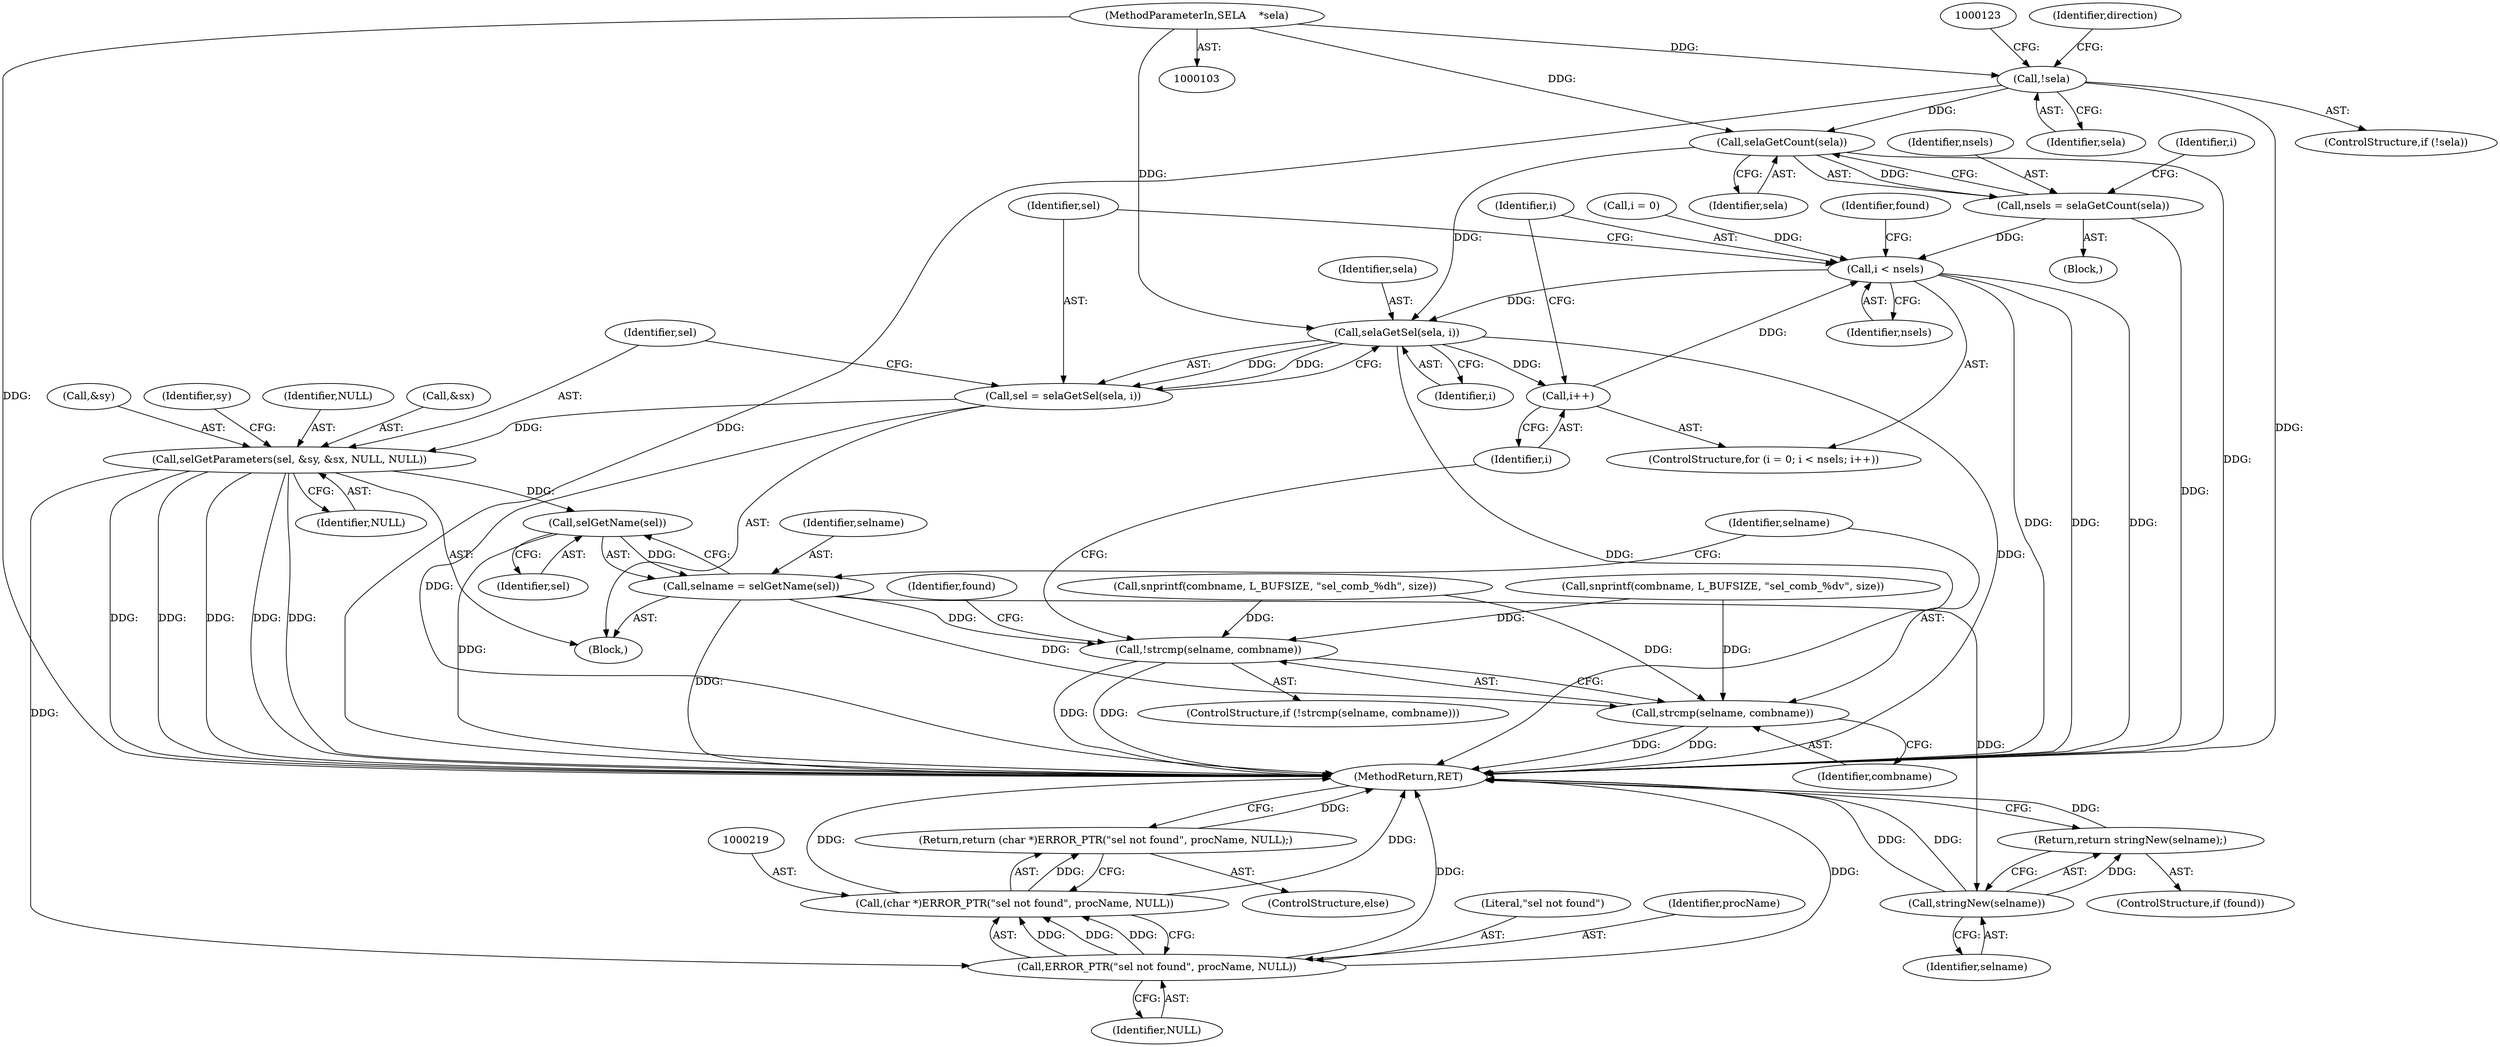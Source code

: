 digraph "0_leptonica_ee301cb2029db8a6289c5295daa42bba7715e99a_7@pointer" {
"1000119" [label="(Call,!sela)"];
"1000104" [label="(MethodParameterIn,SELA    *sela)"];
"1000163" [label="(Call,selaGetCount(sela))"];
"1000161" [label="(Call,nsels = selaGetCount(sela))"];
"1000169" [label="(Call,i < nsels)"];
"1000177" [label="(Call,selaGetSel(sela, i))"];
"1000172" [label="(Call,i++)"];
"1000175" [label="(Call,sel = selaGetSel(sela, i))"];
"1000180" [label="(Call,selGetParameters(sel, &sy, &sx, NULL, NULL))"];
"1000199" [label="(Call,selGetName(sel))"];
"1000197" [label="(Call,selname = selGetName(sel))"];
"1000202" [label="(Call,!strcmp(selname, combname))"];
"1000203" [label="(Call,strcmp(selname, combname))"];
"1000214" [label="(Call,stringNew(selname))"];
"1000213" [label="(Return,return stringNew(selname);)"];
"1000220" [label="(Call,ERROR_PTR(\"sel not found\", procName, NULL))"];
"1000218" [label="(Call,(char *)ERROR_PTR(\"sel not found\", procName, NULL))"];
"1000217" [label="(Return,return (char *)ERROR_PTR(\"sel not found\", procName, NULL);)"];
"1000184" [label="(Call,&sx)"];
"1000220" [label="(Call,ERROR_PTR(\"sel not found\", procName, NULL))"];
"1000204" [label="(Identifier,selname)"];
"1000170" [label="(Identifier,i)"];
"1000182" [label="(Call,&sy)"];
"1000179" [label="(Identifier,i)"];
"1000163" [label="(Call,selaGetCount(sela))"];
"1000199" [label="(Call,selGetName(sel))"];
"1000223" [label="(Identifier,NULL)"];
"1000221" [label="(Literal,\"sel not found\")"];
"1000197" [label="(Call,selname = selGetName(sel))"];
"1000167" [label="(Identifier,i)"];
"1000120" [label="(Identifier,sela)"];
"1000180" [label="(Call,selGetParameters(sel, &sy, &sx, NULL, NULL))"];
"1000166" [label="(Call,i = 0)"];
"1000212" [label="(Identifier,found)"];
"1000205" [label="(Identifier,combname)"];
"1000119" [label="(Call,!sela)"];
"1000174" [label="(Block,)"];
"1000213" [label="(Return,return stringNew(selname);)"];
"1000118" [label="(ControlStructure,if (!sela))"];
"1000178" [label="(Identifier,sela)"];
"1000173" [label="(Identifier,i)"];
"1000191" [label="(Identifier,sy)"];
"1000186" [label="(Identifier,NULL)"];
"1000208" [label="(Identifier,found)"];
"1000147" [label="(Call,snprintf(combname, L_BUFSIZE, \"sel_comb_%dh\", size))"];
"1000176" [label="(Identifier,sel)"];
"1000187" [label="(Identifier,NULL)"];
"1000131" [label="(Identifier,direction)"];
"1000211" [label="(ControlStructure,if (found))"];
"1000200" [label="(Identifier,sel)"];
"1000216" [label="(ControlStructure,else)"];
"1000165" [label="(ControlStructure,for (i = 0; i < nsels; i++))"];
"1000224" [label="(MethodReturn,RET)"];
"1000172" [label="(Call,i++)"];
"1000175" [label="(Call,sel = selaGetSel(sela, i))"];
"1000161" [label="(Call,nsels = selaGetCount(sela))"];
"1000198" [label="(Identifier,selname)"];
"1000222" [label="(Identifier,procName)"];
"1000217" [label="(Return,return (char *)ERROR_PTR(\"sel not found\", procName, NULL);)"];
"1000218" [label="(Call,(char *)ERROR_PTR(\"sel not found\", procName, NULL))"];
"1000107" [label="(Block,)"];
"1000214" [label="(Call,stringNew(selname))"];
"1000181" [label="(Identifier,sel)"];
"1000201" [label="(ControlStructure,if (!strcmp(selname, combname)))"];
"1000203" [label="(Call,strcmp(selname, combname))"];
"1000177" [label="(Call,selaGetSel(sela, i))"];
"1000171" [label="(Identifier,nsels)"];
"1000169" [label="(Call,i < nsels)"];
"1000164" [label="(Identifier,sela)"];
"1000162" [label="(Identifier,nsels)"];
"1000202" [label="(Call,!strcmp(selname, combname))"];
"1000104" [label="(MethodParameterIn,SELA    *sela)"];
"1000215" [label="(Identifier,selname)"];
"1000153" [label="(Call,snprintf(combname, L_BUFSIZE, \"sel_comb_%dv\", size))"];
"1000119" -> "1000118"  [label="AST: "];
"1000119" -> "1000120"  [label="CFG: "];
"1000120" -> "1000119"  [label="AST: "];
"1000123" -> "1000119"  [label="CFG: "];
"1000131" -> "1000119"  [label="CFG: "];
"1000119" -> "1000224"  [label="DDG: "];
"1000119" -> "1000224"  [label="DDG: "];
"1000104" -> "1000119"  [label="DDG: "];
"1000119" -> "1000163"  [label="DDG: "];
"1000104" -> "1000103"  [label="AST: "];
"1000104" -> "1000224"  [label="DDG: "];
"1000104" -> "1000163"  [label="DDG: "];
"1000104" -> "1000177"  [label="DDG: "];
"1000163" -> "1000161"  [label="AST: "];
"1000163" -> "1000164"  [label="CFG: "];
"1000164" -> "1000163"  [label="AST: "];
"1000161" -> "1000163"  [label="CFG: "];
"1000163" -> "1000224"  [label="DDG: "];
"1000163" -> "1000161"  [label="DDG: "];
"1000163" -> "1000177"  [label="DDG: "];
"1000161" -> "1000107"  [label="AST: "];
"1000162" -> "1000161"  [label="AST: "];
"1000167" -> "1000161"  [label="CFG: "];
"1000161" -> "1000224"  [label="DDG: "];
"1000161" -> "1000169"  [label="DDG: "];
"1000169" -> "1000165"  [label="AST: "];
"1000169" -> "1000171"  [label="CFG: "];
"1000170" -> "1000169"  [label="AST: "];
"1000171" -> "1000169"  [label="AST: "];
"1000176" -> "1000169"  [label="CFG: "];
"1000212" -> "1000169"  [label="CFG: "];
"1000169" -> "1000224"  [label="DDG: "];
"1000169" -> "1000224"  [label="DDG: "];
"1000169" -> "1000224"  [label="DDG: "];
"1000166" -> "1000169"  [label="DDG: "];
"1000172" -> "1000169"  [label="DDG: "];
"1000169" -> "1000177"  [label="DDG: "];
"1000177" -> "1000175"  [label="AST: "];
"1000177" -> "1000179"  [label="CFG: "];
"1000178" -> "1000177"  [label="AST: "];
"1000179" -> "1000177"  [label="AST: "];
"1000175" -> "1000177"  [label="CFG: "];
"1000177" -> "1000224"  [label="DDG: "];
"1000177" -> "1000224"  [label="DDG: "];
"1000177" -> "1000172"  [label="DDG: "];
"1000177" -> "1000175"  [label="DDG: "];
"1000177" -> "1000175"  [label="DDG: "];
"1000172" -> "1000165"  [label="AST: "];
"1000172" -> "1000173"  [label="CFG: "];
"1000173" -> "1000172"  [label="AST: "];
"1000170" -> "1000172"  [label="CFG: "];
"1000175" -> "1000174"  [label="AST: "];
"1000176" -> "1000175"  [label="AST: "];
"1000181" -> "1000175"  [label="CFG: "];
"1000175" -> "1000224"  [label="DDG: "];
"1000175" -> "1000180"  [label="DDG: "];
"1000180" -> "1000174"  [label="AST: "];
"1000180" -> "1000187"  [label="CFG: "];
"1000181" -> "1000180"  [label="AST: "];
"1000182" -> "1000180"  [label="AST: "];
"1000184" -> "1000180"  [label="AST: "];
"1000186" -> "1000180"  [label="AST: "];
"1000187" -> "1000180"  [label="AST: "];
"1000191" -> "1000180"  [label="CFG: "];
"1000180" -> "1000224"  [label="DDG: "];
"1000180" -> "1000224"  [label="DDG: "];
"1000180" -> "1000224"  [label="DDG: "];
"1000180" -> "1000224"  [label="DDG: "];
"1000180" -> "1000224"  [label="DDG: "];
"1000180" -> "1000199"  [label="DDG: "];
"1000180" -> "1000220"  [label="DDG: "];
"1000199" -> "1000197"  [label="AST: "];
"1000199" -> "1000200"  [label="CFG: "];
"1000200" -> "1000199"  [label="AST: "];
"1000197" -> "1000199"  [label="CFG: "];
"1000199" -> "1000224"  [label="DDG: "];
"1000199" -> "1000197"  [label="DDG: "];
"1000197" -> "1000174"  [label="AST: "];
"1000198" -> "1000197"  [label="AST: "];
"1000204" -> "1000197"  [label="CFG: "];
"1000197" -> "1000224"  [label="DDG: "];
"1000197" -> "1000202"  [label="DDG: "];
"1000197" -> "1000203"  [label="DDG: "];
"1000197" -> "1000214"  [label="DDG: "];
"1000202" -> "1000201"  [label="AST: "];
"1000202" -> "1000203"  [label="CFG: "];
"1000203" -> "1000202"  [label="AST: "];
"1000208" -> "1000202"  [label="CFG: "];
"1000173" -> "1000202"  [label="CFG: "];
"1000202" -> "1000224"  [label="DDG: "];
"1000202" -> "1000224"  [label="DDG: "];
"1000147" -> "1000202"  [label="DDG: "];
"1000153" -> "1000202"  [label="DDG: "];
"1000203" -> "1000205"  [label="CFG: "];
"1000204" -> "1000203"  [label="AST: "];
"1000205" -> "1000203"  [label="AST: "];
"1000203" -> "1000224"  [label="DDG: "];
"1000203" -> "1000224"  [label="DDG: "];
"1000147" -> "1000203"  [label="DDG: "];
"1000153" -> "1000203"  [label="DDG: "];
"1000214" -> "1000213"  [label="AST: "];
"1000214" -> "1000215"  [label="CFG: "];
"1000215" -> "1000214"  [label="AST: "];
"1000213" -> "1000214"  [label="CFG: "];
"1000214" -> "1000224"  [label="DDG: "];
"1000214" -> "1000224"  [label="DDG: "];
"1000214" -> "1000213"  [label="DDG: "];
"1000213" -> "1000211"  [label="AST: "];
"1000224" -> "1000213"  [label="CFG: "];
"1000213" -> "1000224"  [label="DDG: "];
"1000220" -> "1000218"  [label="AST: "];
"1000220" -> "1000223"  [label="CFG: "];
"1000221" -> "1000220"  [label="AST: "];
"1000222" -> "1000220"  [label="AST: "];
"1000223" -> "1000220"  [label="AST: "];
"1000218" -> "1000220"  [label="CFG: "];
"1000220" -> "1000224"  [label="DDG: "];
"1000220" -> "1000224"  [label="DDG: "];
"1000220" -> "1000218"  [label="DDG: "];
"1000220" -> "1000218"  [label="DDG: "];
"1000220" -> "1000218"  [label="DDG: "];
"1000218" -> "1000217"  [label="AST: "];
"1000219" -> "1000218"  [label="AST: "];
"1000217" -> "1000218"  [label="CFG: "];
"1000218" -> "1000224"  [label="DDG: "];
"1000218" -> "1000224"  [label="DDG: "];
"1000218" -> "1000217"  [label="DDG: "];
"1000217" -> "1000216"  [label="AST: "];
"1000224" -> "1000217"  [label="CFG: "];
"1000217" -> "1000224"  [label="DDG: "];
}
